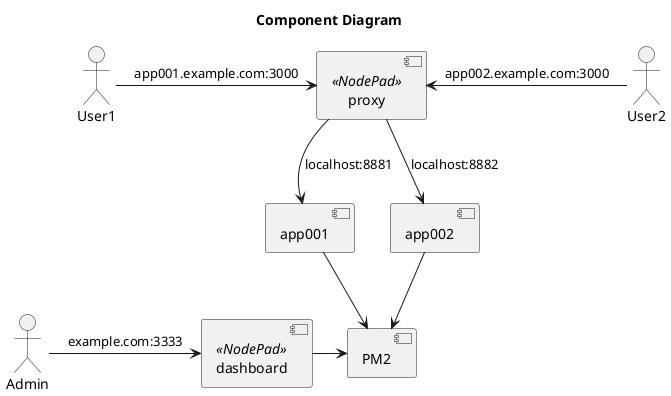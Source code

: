 @startuml

title Component Diagram

Actor Admin
Actor User1
Actor User2
[proxy] as proxy << NodePad >>
[dashboard] as dashbard << NodePad >>

User1 -> [proxy] : app001.example.com:3000
[proxy] <- User2 : app002.example.com:3000
[proxy] --> [app001]: localhost:8881
[proxy] --> [app002] : localhost:8882
[app001] --> [PM2]
[app002] --> [PM2]
Admin -> [dashbard] : example.com:3333
[dashbard] -> [PM2]

@enduml
